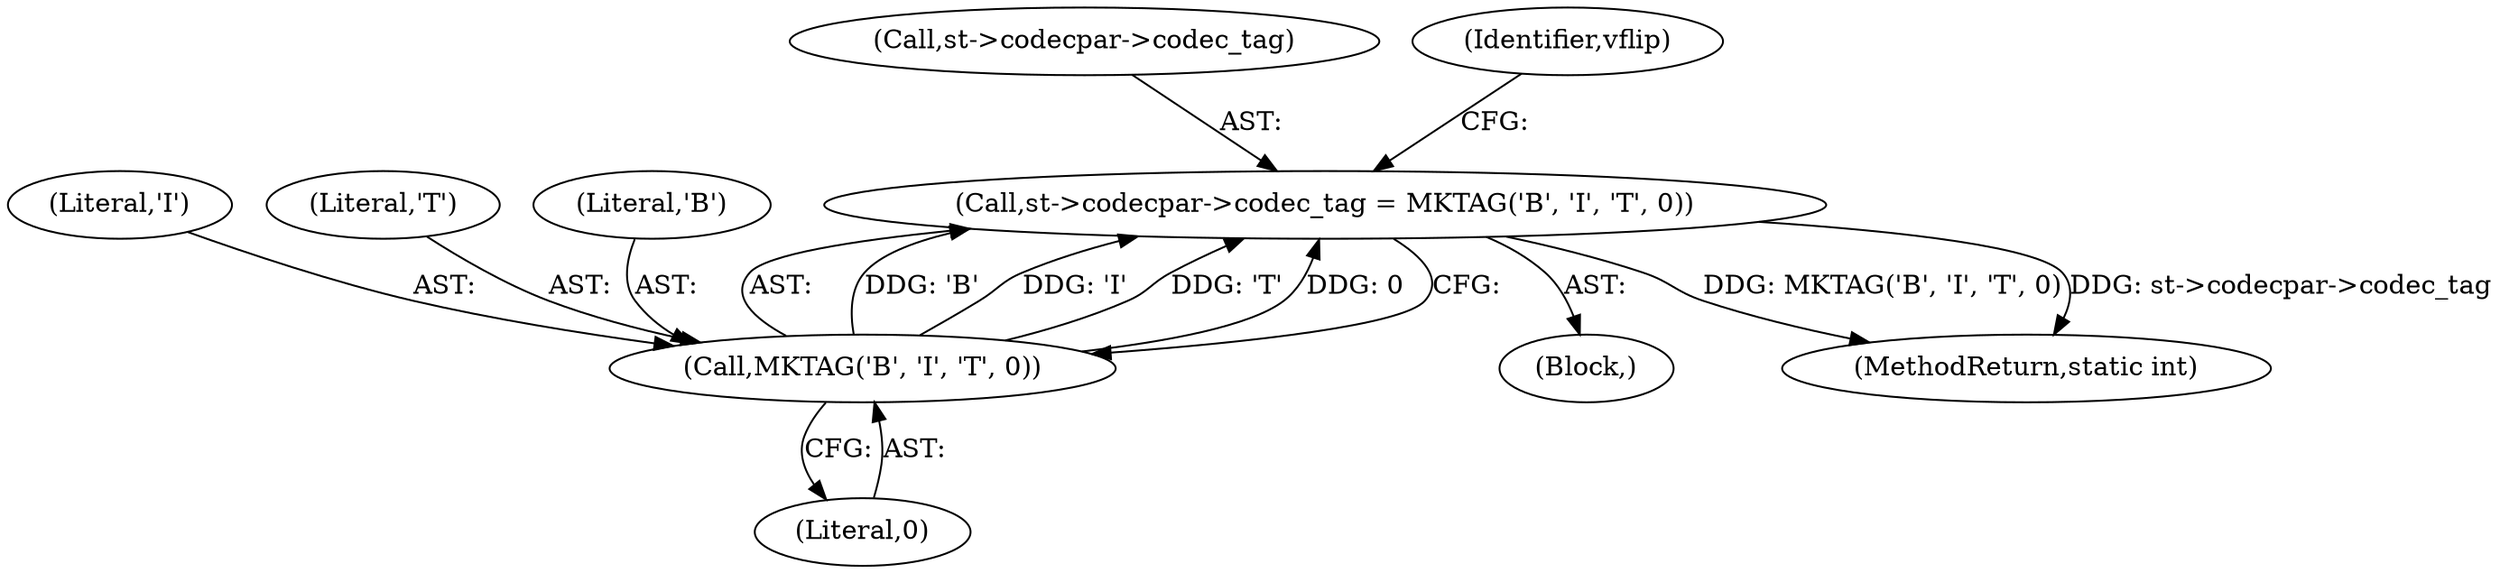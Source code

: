 digraph "0_FFmpeg_7e80b63ecd259d69d383623e75b318bf2bd491f6@pointer" {
"1000287" [label="(Call,st->codecpar->codec_tag = MKTAG('B', 'I', 'T', 0))"];
"1000293" [label="(Call,MKTAG('B', 'I', 'T', 0))"];
"1000288" [label="(Call,st->codecpar->codec_tag)"];
"1000297" [label="(Literal,0)"];
"1000295" [label="(Literal,'I')"];
"1000296" [label="(Literal,'T')"];
"1000299" [label="(Identifier,vflip)"];
"1000294" [label="(Literal,'B')"];
"1000287" [label="(Call,st->codecpar->codec_tag = MKTAG('B', 'I', 'T', 0))"];
"1000293" [label="(Call,MKTAG('B', 'I', 'T', 0))"];
"1000774" [label="(MethodReturn,static int)"];
"1000280" [label="(Block,)"];
"1000287" -> "1000280"  [label="AST: "];
"1000287" -> "1000293"  [label="CFG: "];
"1000288" -> "1000287"  [label="AST: "];
"1000293" -> "1000287"  [label="AST: "];
"1000299" -> "1000287"  [label="CFG: "];
"1000287" -> "1000774"  [label="DDG: MKTAG('B', 'I', 'T', 0)"];
"1000287" -> "1000774"  [label="DDG: st->codecpar->codec_tag"];
"1000293" -> "1000287"  [label="DDG: 'B'"];
"1000293" -> "1000287"  [label="DDG: 'I'"];
"1000293" -> "1000287"  [label="DDG: 'T'"];
"1000293" -> "1000287"  [label="DDG: 0"];
"1000293" -> "1000297"  [label="CFG: "];
"1000294" -> "1000293"  [label="AST: "];
"1000295" -> "1000293"  [label="AST: "];
"1000296" -> "1000293"  [label="AST: "];
"1000297" -> "1000293"  [label="AST: "];
}
